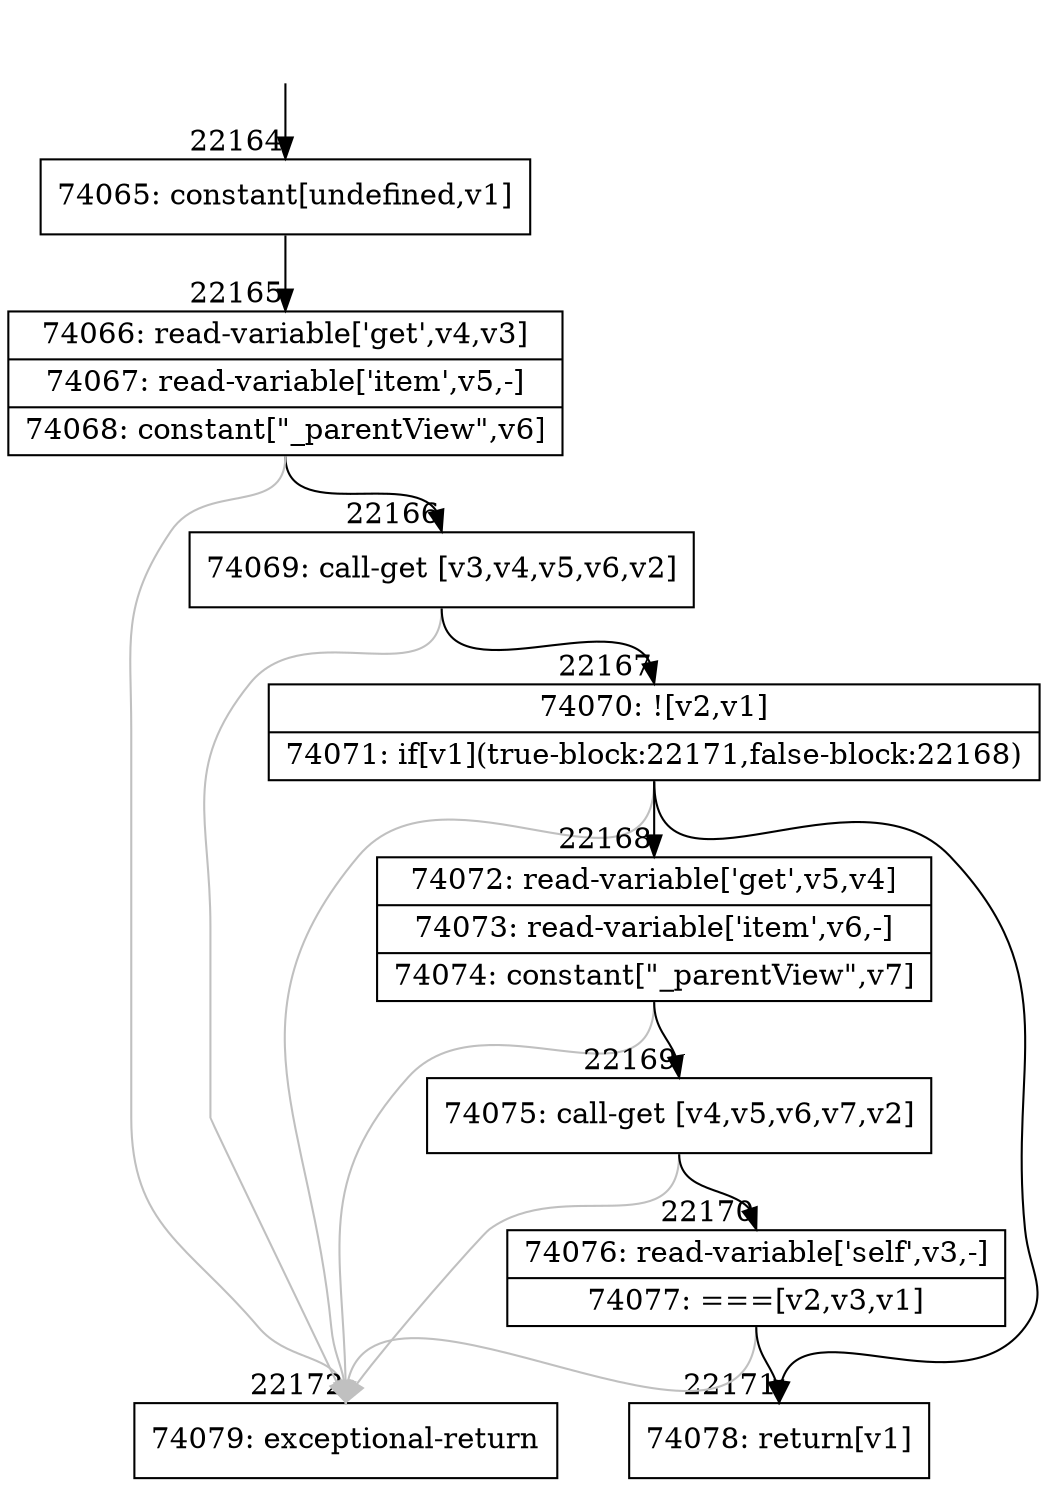 digraph {
rankdir="TD"
BB_entry1933[shape=none,label=""];
BB_entry1933 -> BB22164 [tailport=s, headport=n, headlabel="    22164"]
BB22164 [shape=record label="{74065: constant[undefined,v1]}" ] 
BB22164 -> BB22165 [tailport=s, headport=n, headlabel="      22165"]
BB22165 [shape=record label="{74066: read-variable['get',v4,v3]|74067: read-variable['item',v5,-]|74068: constant[\"_parentView\",v6]}" ] 
BB22165 -> BB22166 [tailport=s, headport=n, headlabel="      22166"]
BB22165 -> BB22172 [tailport=s, headport=n, color=gray, headlabel="      22172"]
BB22166 [shape=record label="{74069: call-get [v3,v4,v5,v6,v2]}" ] 
BB22166 -> BB22167 [tailport=s, headport=n, headlabel="      22167"]
BB22166 -> BB22172 [tailport=s, headport=n, color=gray]
BB22167 [shape=record label="{74070: ![v2,v1]|74071: if[v1](true-block:22171,false-block:22168)}" ] 
BB22167 -> BB22171 [tailport=s, headport=n, headlabel="      22171"]
BB22167 -> BB22168 [tailport=s, headport=n, headlabel="      22168"]
BB22167 -> BB22172 [tailport=s, headport=n, color=gray]
BB22168 [shape=record label="{74072: read-variable['get',v5,v4]|74073: read-variable['item',v6,-]|74074: constant[\"_parentView\",v7]}" ] 
BB22168 -> BB22169 [tailport=s, headport=n, headlabel="      22169"]
BB22168 -> BB22172 [tailport=s, headport=n, color=gray]
BB22169 [shape=record label="{74075: call-get [v4,v5,v6,v7,v2]}" ] 
BB22169 -> BB22170 [tailport=s, headport=n, headlabel="      22170"]
BB22169 -> BB22172 [tailport=s, headport=n, color=gray]
BB22170 [shape=record label="{74076: read-variable['self',v3,-]|74077: ===[v2,v3,v1]}" ] 
BB22170 -> BB22171 [tailport=s, headport=n]
BB22170 -> BB22172 [tailport=s, headport=n, color=gray]
BB22171 [shape=record label="{74078: return[v1]}" ] 
BB22172 [shape=record label="{74079: exceptional-return}" ] 
//#$~ 41851
}
